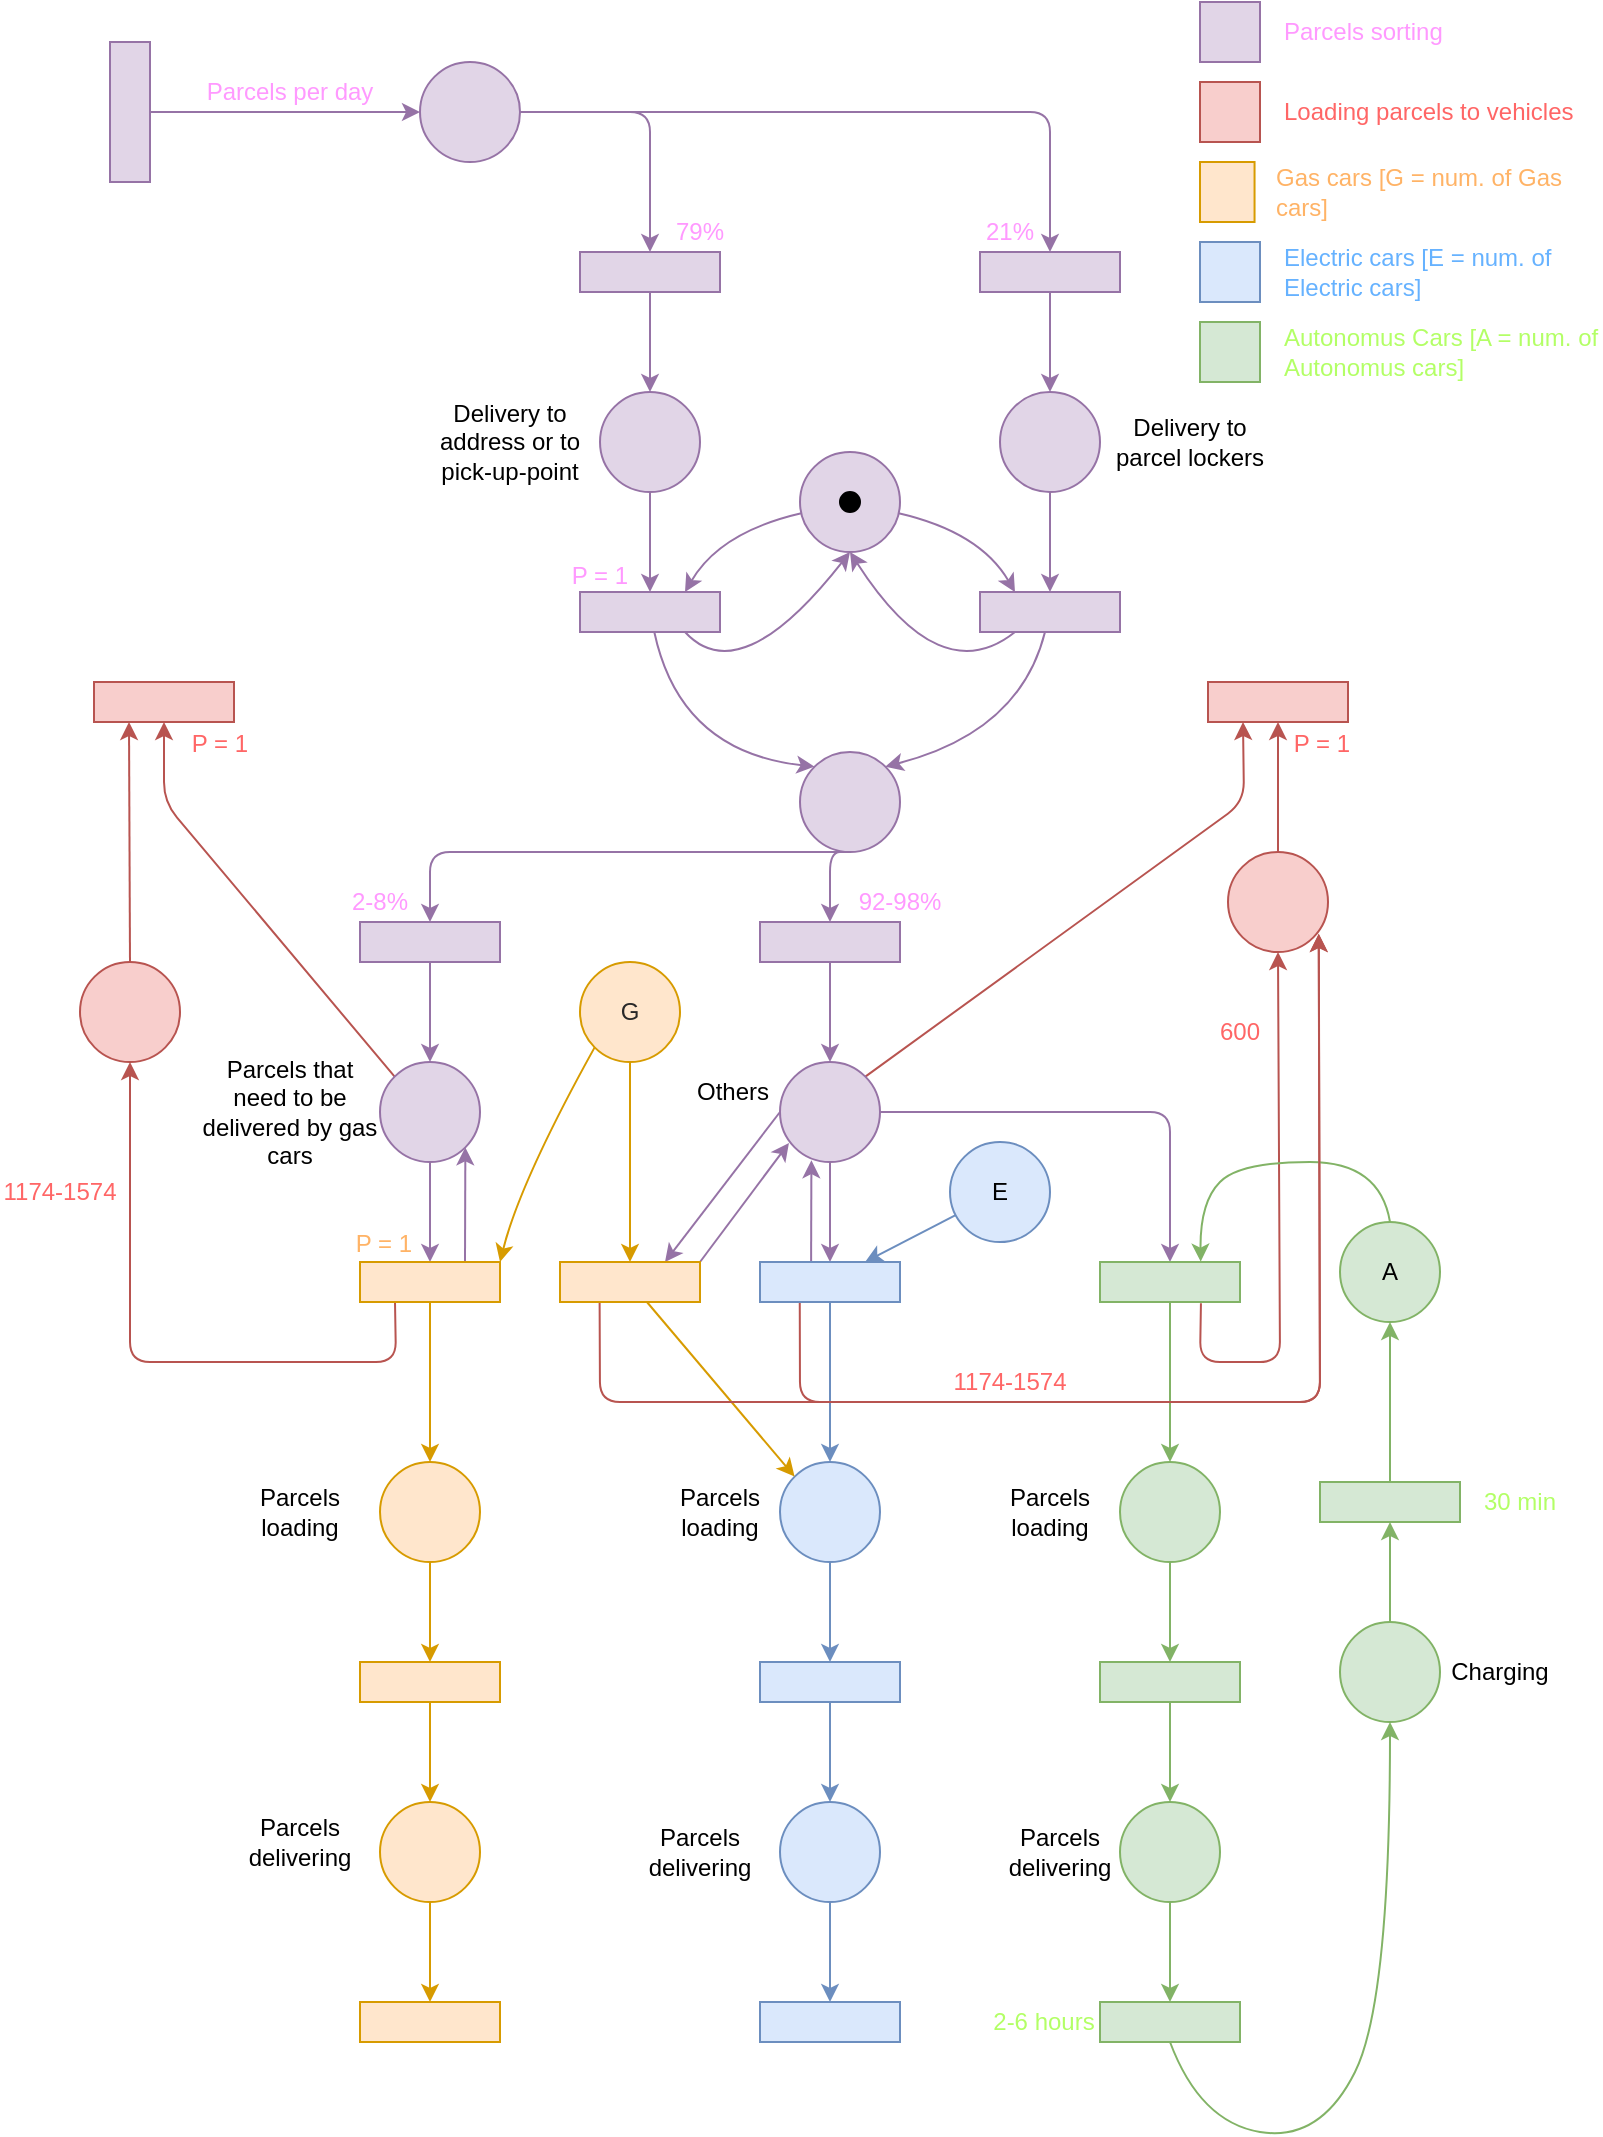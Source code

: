 <mxfile>
    <diagram id="kRcVGqerHsZNZzO8CD4L" name="Page-1">
        <mxGraphModel dx="1088" dy="456" grid="1" gridSize="10" guides="1" tooltips="1" connect="1" arrows="1" fold="1" page="1" pageScale="1" pageWidth="827" pageHeight="1169" math="0" shadow="0">
            <root>
                <mxCell id="0"/>
                <mxCell id="1" parent="0"/>
                <mxCell id="9" style="edgeStyle=none;html=1;entryX=0.5;entryY=1;entryDx=0;entryDy=0;strokeColor=#9673a6;fillColor=#e1d5e7;" parent="1" source="2" target="5" edge="1">
                    <mxGeometry relative="1" as="geometry">
                        <Array as="points">
                            <mxPoint x="345" y="75"/>
                        </Array>
                    </mxGeometry>
                </mxCell>
                <mxCell id="10" style="edgeStyle=none;html=1;entryX=0.5;entryY=1;entryDx=0;entryDy=0;strokeColor=#9673a6;fillColor=#e1d5e7;" parent="1" source="2" target="6" edge="1">
                    <mxGeometry relative="1" as="geometry">
                        <Array as="points">
                            <mxPoint x="545" y="75"/>
                        </Array>
                    </mxGeometry>
                </mxCell>
                <mxCell id="2" value="" style="ellipse;whiteSpace=wrap;html=1;aspect=fixed;strokeColor=#9673a6;fillColor=#e1d5e7;" parent="1" vertex="1">
                    <mxGeometry x="230" y="50" width="50" height="50" as="geometry"/>
                </mxCell>
                <mxCell id="4" style="edgeStyle=none;html=1;entryX=0;entryY=0.5;entryDx=0;entryDy=0;strokeColor=#9673a6;fillColor=#e1d5e7;" parent="1" source="3" target="2" edge="1">
                    <mxGeometry relative="1" as="geometry"/>
                </mxCell>
                <mxCell id="3" value="" style="rounded=0;whiteSpace=wrap;html=1;rotation=90;strokeColor=#9673a6;fillColor=#e1d5e7;" parent="1" vertex="1">
                    <mxGeometry x="50" y="65" width="70" height="20" as="geometry"/>
                </mxCell>
                <mxCell id="13" style="edgeStyle=none;html=1;entryX=0.5;entryY=0;entryDx=0;entryDy=0;strokeColor=#9673a6;fillColor=#e1d5e7;" parent="1" source="5" target="11" edge="1">
                    <mxGeometry relative="1" as="geometry"/>
                </mxCell>
                <mxCell id="5" value="" style="rounded=0;whiteSpace=wrap;html=1;rotation=-180;strokeColor=#9673a6;fillColor=#e1d5e7;" parent="1" vertex="1">
                    <mxGeometry x="310" y="145" width="70" height="20" as="geometry"/>
                </mxCell>
                <mxCell id="14" style="edgeStyle=none;html=1;entryX=0.5;entryY=0;entryDx=0;entryDy=0;strokeColor=#9673a6;fillColor=#e1d5e7;" parent="1" source="6" target="12" edge="1">
                    <mxGeometry relative="1" as="geometry"/>
                </mxCell>
                <mxCell id="6" value="" style="rounded=0;whiteSpace=wrap;html=1;rotation=-180;strokeColor=#9673a6;fillColor=#e1d5e7;" parent="1" vertex="1">
                    <mxGeometry x="510" y="145" width="70" height="20" as="geometry"/>
                </mxCell>
                <mxCell id="17" style="edgeStyle=none;html=1;entryX=0.5;entryY=1;entryDx=0;entryDy=0;strokeColor=#9673a6;fillColor=#e1d5e7;" parent="1" source="11" target="15" edge="1">
                    <mxGeometry relative="1" as="geometry"/>
                </mxCell>
                <mxCell id="11" value="" style="ellipse;whiteSpace=wrap;html=1;aspect=fixed;strokeColor=#9673a6;fillColor=#e1d5e7;" parent="1" vertex="1">
                    <mxGeometry x="320" y="215" width="50" height="50" as="geometry"/>
                </mxCell>
                <mxCell id="18" style="edgeStyle=none;html=1;entryX=0.5;entryY=1;entryDx=0;entryDy=0;strokeColor=#9673a6;fillColor=#e1d5e7;" parent="1" source="12" target="16" edge="1">
                    <mxGeometry relative="1" as="geometry"/>
                </mxCell>
                <mxCell id="12" value="" style="ellipse;whiteSpace=wrap;html=1;aspect=fixed;strokeColor=#9673a6;fillColor=#e1d5e7;" parent="1" vertex="1">
                    <mxGeometry x="520" y="215" width="50" height="50" as="geometry"/>
                </mxCell>
                <mxCell id="22" style="edgeStyle=none;html=1;exitX=0.25;exitY=0;exitDx=0;exitDy=0;entryX=0.5;entryY=1;entryDx=0;entryDy=0;strokeColor=#9673a6;curved=1;fillColor=#e1d5e7;" parent="1" source="15" target="19" edge="1">
                    <mxGeometry relative="1" as="geometry">
                        <Array as="points">
                            <mxPoint x="390" y="365"/>
                        </Array>
                    </mxGeometry>
                </mxCell>
                <mxCell id="27" style="edgeStyle=none;html=1;entryX=0;entryY=0;entryDx=0;entryDy=0;strokeColor=#9673a6;curved=1;fillColor=#e1d5e7;" parent="1" source="15" target="25" edge="1">
                    <mxGeometry relative="1" as="geometry">
                        <Array as="points">
                            <mxPoint x="360" y="395"/>
                        </Array>
                    </mxGeometry>
                </mxCell>
                <mxCell id="15" value="" style="rounded=0;whiteSpace=wrap;html=1;rotation=-180;strokeColor=#9673a6;fillColor=#e1d5e7;" parent="1" vertex="1">
                    <mxGeometry x="310" y="315" width="70" height="20" as="geometry"/>
                </mxCell>
                <mxCell id="23" style="edgeStyle=none;html=1;exitX=0.75;exitY=0;exitDx=0;exitDy=0;entryX=0.5;entryY=1;entryDx=0;entryDy=0;strokeColor=#9673a6;curved=1;fillColor=#e1d5e7;" parent="1" source="16" target="19" edge="1">
                    <mxGeometry relative="1" as="geometry">
                        <Array as="points">
                            <mxPoint x="490" y="365"/>
                        </Array>
                    </mxGeometry>
                </mxCell>
                <mxCell id="26" style="edgeStyle=none;html=1;entryX=1;entryY=0;entryDx=0;entryDy=0;strokeColor=#9673a6;curved=1;fillColor=#e1d5e7;" parent="1" source="16" target="25" edge="1">
                    <mxGeometry relative="1" as="geometry">
                        <Array as="points">
                            <mxPoint x="530" y="385"/>
                        </Array>
                    </mxGeometry>
                </mxCell>
                <mxCell id="16" value="" style="rounded=0;whiteSpace=wrap;html=1;rotation=-180;strokeColor=#9673a6;fillColor=#e1d5e7;" parent="1" vertex="1">
                    <mxGeometry x="510" y="315" width="70" height="20" as="geometry"/>
                </mxCell>
                <mxCell id="20" style="edgeStyle=none;html=1;entryX=0.25;entryY=1;entryDx=0;entryDy=0;strokeColor=#9673a6;curved=1;fillColor=#e1d5e7;" parent="1" source="19" target="15" edge="1">
                    <mxGeometry relative="1" as="geometry">
                        <Array as="points">
                            <mxPoint x="380" y="285"/>
                        </Array>
                    </mxGeometry>
                </mxCell>
                <mxCell id="21" style="edgeStyle=none;html=1;entryX=0.75;entryY=1;entryDx=0;entryDy=0;strokeColor=#9673a6;curved=1;fillColor=#e1d5e7;" parent="1" source="19" target="16" edge="1">
                    <mxGeometry relative="1" as="geometry">
                        <Array as="points">
                            <mxPoint x="510" y="285"/>
                        </Array>
                    </mxGeometry>
                </mxCell>
                <mxCell id="19" value="" style="ellipse;whiteSpace=wrap;html=1;aspect=fixed;strokeColor=#9673a6;fillColor=#e1d5e7;" parent="1" vertex="1">
                    <mxGeometry x="420" y="245" width="50" height="50" as="geometry"/>
                </mxCell>
                <mxCell id="34" style="edgeStyle=none;html=1;entryX=0.5;entryY=0;entryDx=0;entryDy=0;strokeColor=#9673a6;fillColor=#e1d5e7;" parent="1" source="24" target="32" edge="1">
                    <mxGeometry relative="1" as="geometry"/>
                </mxCell>
                <mxCell id="24" value="" style="rounded=0;whiteSpace=wrap;html=1;rotation=-180;strokeColor=#9673a6;fillColor=#e1d5e7;" parent="1" vertex="1">
                    <mxGeometry x="200" y="480" width="70" height="20" as="geometry"/>
                </mxCell>
                <mxCell id="30" style="edgeStyle=none;html=1;entryX=0.5;entryY=1;entryDx=0;entryDy=0;strokeColor=#9673a6;exitX=0.5;exitY=1;exitDx=0;exitDy=0;fillColor=#e1d5e7;" parent="1" source="25" target="24" edge="1">
                    <mxGeometry relative="1" as="geometry">
                        <mxPoint x="313.458" y="432.686" as="sourcePoint"/>
                        <Array as="points">
                            <mxPoint x="235" y="445"/>
                        </Array>
                    </mxGeometry>
                </mxCell>
                <mxCell id="31" style="edgeStyle=none;html=1;entryX=0.5;entryY=1;entryDx=0;entryDy=0;strokeColor=#9673a6;rounded=1;exitX=0.5;exitY=1;exitDx=0;exitDy=0;fillColor=#e1d5e7;" parent="1" source="25" target="29" edge="1">
                    <mxGeometry relative="1" as="geometry">
                        <mxPoint x="356.542" y="432.686" as="sourcePoint"/>
                        <Array as="points">
                            <mxPoint x="435" y="445"/>
                        </Array>
                    </mxGeometry>
                </mxCell>
                <mxCell id="96" style="edgeStyle=none;html=1;entryX=0.5;entryY=1;entryDx=0;entryDy=0;strokeColor=#b85450;fillColor=#f8cecc;rounded=1;exitX=0;exitY=0;exitDx=0;exitDy=0;" parent="1" source="32" target="94" edge="1">
                    <mxGeometry relative="1" as="geometry">
                        <Array as="points">
                            <mxPoint x="102" y="420"/>
                        </Array>
                    </mxGeometry>
                </mxCell>
                <mxCell id="127" style="edgeStyle=none;rounded=1;html=1;entryX=0.75;entryY=0;entryDx=0;entryDy=0;strokeColor=#b85450;fontColor=#0b0a0a;fillColor=#f8cecc;exitX=1;exitY=0;exitDx=0;exitDy=0;" parent="1" source="33" target="126" edge="1">
                    <mxGeometry relative="1" as="geometry">
                        <Array as="points">
                            <mxPoint x="642" y="420"/>
                        </Array>
                    </mxGeometry>
                </mxCell>
                <mxCell id="25" value="" style="ellipse;whiteSpace=wrap;html=1;aspect=fixed;strokeColor=#9673a6;fillColor=#e1d5e7;" parent="1" vertex="1">
                    <mxGeometry x="420" y="395" width="50" height="50" as="geometry"/>
                </mxCell>
                <mxCell id="35" style="edgeStyle=none;html=1;entryX=0.5;entryY=0;entryDx=0;entryDy=0;strokeColor=#9673a6;fillColor=#e1d5e7;" parent="1" source="29" target="33" edge="1">
                    <mxGeometry relative="1" as="geometry"/>
                </mxCell>
                <mxCell id="29" value="" style="rounded=0;whiteSpace=wrap;html=1;rotation=-180;strokeColor=#9673a6;fillColor=#e1d5e7;" parent="1" vertex="1">
                    <mxGeometry x="400" y="480" width="70" height="20" as="geometry"/>
                </mxCell>
                <mxCell id="39" style="edgeStyle=none;curved=1;html=1;entryX=0.5;entryY=1;entryDx=0;entryDy=0;strokeColor=#9673a6;fillColor=#e1d5e7;" parent="1" source="32" target="36" edge="1">
                    <mxGeometry relative="1" as="geometry"/>
                </mxCell>
                <mxCell id="32" value="" style="ellipse;whiteSpace=wrap;html=1;aspect=fixed;strokeColor=#9673a6;fillColor=#e1d5e7;" parent="1" vertex="1">
                    <mxGeometry x="210" y="550" width="50" height="50" as="geometry"/>
                </mxCell>
                <mxCell id="40" style="edgeStyle=none;curved=1;html=1;entryX=0.5;entryY=1;entryDx=0;entryDy=0;strokeColor=#9673a6;fillColor=#e1d5e7;" parent="1" source="33" target="37" edge="1">
                    <mxGeometry relative="1" as="geometry"/>
                </mxCell>
                <mxCell id="41" style="edgeStyle=none;html=1;entryX=0.5;entryY=1;entryDx=0;entryDy=0;strokeColor=#9673a6;rounded=1;fillColor=#e1d5e7;" parent="1" source="33" target="38" edge="1">
                    <mxGeometry relative="1" as="geometry">
                        <Array as="points">
                            <mxPoint x="605" y="575"/>
                        </Array>
                    </mxGeometry>
                </mxCell>
                <mxCell id="86" style="edgeStyle=none;curved=1;html=1;entryX=0.25;entryY=1;entryDx=0;entryDy=0;strokeColor=#9673a6;fillColor=#e1d5e7;exitX=0;exitY=0.5;exitDx=0;exitDy=0;" parent="1" source="33" target="85" edge="1">
                    <mxGeometry relative="1" as="geometry"/>
                </mxCell>
                <mxCell id="33" value="" style="ellipse;whiteSpace=wrap;html=1;aspect=fixed;strokeColor=#9673a6;fillColor=#e1d5e7;" parent="1" vertex="1">
                    <mxGeometry x="410" y="550" width="50" height="50" as="geometry"/>
                </mxCell>
                <mxCell id="43" style="edgeStyle=none;rounded=1;html=1;entryX=0.5;entryY=0;entryDx=0;entryDy=0;strokeColor=#d79b00;fillColor=#ffe6cc;" parent="1" source="36" target="42" edge="1">
                    <mxGeometry relative="1" as="geometry"/>
                </mxCell>
                <mxCell id="100" style="edgeStyle=none;html=1;entryX=0.5;entryY=1;entryDx=0;entryDy=0;strokeColor=#b85450;rounded=1;exitX=0.75;exitY=0;exitDx=0;exitDy=0;fillColor=#f8cecc;" parent="1" source="36" target="131" edge="1">
                    <mxGeometry relative="1" as="geometry">
                        <mxPoint x="85" y="640" as="targetPoint"/>
                        <Array as="points">
                            <mxPoint x="218" y="700"/>
                            <mxPoint x="85" y="700"/>
                        </Array>
                    </mxGeometry>
                </mxCell>
                <mxCell id="160" style="edgeStyle=none;curved=1;html=1;exitX=0.25;exitY=1;exitDx=0;exitDy=0;entryX=1;entryY=1;entryDx=0;entryDy=0;strokeColor=#9673a6;fontColor=#66B2FF;fillColor=#e1d5e7;" parent="1" source="36" target="32" edge="1">
                    <mxGeometry relative="1" as="geometry"/>
                </mxCell>
                <mxCell id="36" value="" style="rounded=0;whiteSpace=wrap;html=1;rotation=-180;strokeColor=#d79b00;fillColor=#ffe6cc;" parent="1" vertex="1">
                    <mxGeometry x="200" y="650" width="70" height="20" as="geometry"/>
                </mxCell>
                <mxCell id="58" style="edgeStyle=none;rounded=1;html=1;entryX=0.5;entryY=0;entryDx=0;entryDy=0;strokeColor=#6c8ebf;fillColor=#dae8fc;" parent="1" source="37" target="44" edge="1">
                    <mxGeometry relative="1" as="geometry"/>
                </mxCell>
                <mxCell id="102" style="edgeStyle=none;rounded=1;html=1;exitX=0.716;exitY=-0.009;exitDx=0;exitDy=0;entryX=0.908;entryY=0.82;entryDx=0;entryDy=0;strokeColor=#b85450;exitPerimeter=0;fillColor=#f8cecc;entryPerimeter=0;" parent="1" source="37" target="134" edge="1">
                    <mxGeometry relative="1" as="geometry">
                        <mxPoint x="85" y="640" as="targetPoint"/>
                        <Array as="points">
                            <mxPoint x="420" y="720"/>
                            <mxPoint x="680" y="720"/>
                        </Array>
                    </mxGeometry>
                </mxCell>
                <mxCell id="162" style="edgeStyle=none;curved=1;html=1;exitX=0.635;exitY=0.978;exitDx=0;exitDy=0;entryX=0.314;entryY=0.982;entryDx=0;entryDy=0;entryPerimeter=0;strokeColor=#9673a6;fontColor=#66B2FF;fillColor=#e1d5e7;exitPerimeter=0;" parent="1" source="37" target="33" edge="1">
                    <mxGeometry relative="1" as="geometry"/>
                </mxCell>
                <mxCell id="37" value="" style="rounded=0;whiteSpace=wrap;html=1;rotation=-180;strokeColor=#6c8ebf;fillColor=#dae8fc;" parent="1" vertex="1">
                    <mxGeometry x="400" y="650" width="70" height="20" as="geometry"/>
                </mxCell>
                <mxCell id="62" style="edgeStyle=none;rounded=1;html=1;entryX=0.5;entryY=0;entryDx=0;entryDy=0;strokeColor=#82b366;fillColor=#d5e8d4;" parent="1" source="38" target="45" edge="1">
                    <mxGeometry relative="1" as="geometry"/>
                </mxCell>
                <mxCell id="128" style="edgeStyle=none;rounded=1;html=1;exitX=0.279;exitY=-0.029;exitDx=0;exitDy=0;entryX=0.5;entryY=1;entryDx=0;entryDy=0;strokeColor=#b85450;fontColor=#0b0a0a;exitPerimeter=0;fillColor=#f8cecc;" parent="1" source="38" target="134" edge="1">
                    <mxGeometry relative="1" as="geometry">
                        <mxPoint x="661" y="535" as="targetPoint"/>
                        <Array as="points">
                            <mxPoint x="620" y="700"/>
                            <mxPoint x="660" y="700"/>
                        </Array>
                    </mxGeometry>
                </mxCell>
                <mxCell id="38" value="" style="rounded=0;whiteSpace=wrap;html=1;rotation=-180;strokeColor=#82b366;fillColor=#d5e8d4;" parent="1" vertex="1">
                    <mxGeometry x="570" y="650" width="70" height="20" as="geometry"/>
                </mxCell>
                <mxCell id="55" style="edgeStyle=none;rounded=1;html=1;entryX=0.5;entryY=1;entryDx=0;entryDy=0;strokeColor=#d79b00;fillColor=#ffe6cc;" parent="1" source="42" target="46" edge="1">
                    <mxGeometry relative="1" as="geometry"/>
                </mxCell>
                <mxCell id="42" value="" style="ellipse;whiteSpace=wrap;html=1;aspect=fixed;strokeColor=#d79b00;fillColor=#ffe6cc;" parent="1" vertex="1">
                    <mxGeometry x="210" y="750" width="50" height="50" as="geometry"/>
                </mxCell>
                <mxCell id="59" style="edgeStyle=none;rounded=1;html=1;entryX=0.5;entryY=1;entryDx=0;entryDy=0;strokeColor=#6c8ebf;fillColor=#dae8fc;" parent="1" source="44" target="47" edge="1">
                    <mxGeometry relative="1" as="geometry"/>
                </mxCell>
                <mxCell id="44" value="" style="ellipse;whiteSpace=wrap;html=1;aspect=fixed;strokeColor=#6c8ebf;fillColor=#dae8fc;" parent="1" vertex="1">
                    <mxGeometry x="410" y="750" width="50" height="50" as="geometry"/>
                </mxCell>
                <mxCell id="63" style="edgeStyle=none;rounded=1;html=1;entryX=0.5;entryY=1;entryDx=0;entryDy=0;strokeColor=#82b366;fillColor=#d5e8d4;" parent="1" source="45" target="48" edge="1">
                    <mxGeometry relative="1" as="geometry"/>
                </mxCell>
                <mxCell id="45" value="" style="ellipse;whiteSpace=wrap;html=1;aspect=fixed;strokeColor=#82b366;fillColor=#d5e8d4;" parent="1" vertex="1">
                    <mxGeometry x="580" y="750" width="50" height="50" as="geometry"/>
                </mxCell>
                <mxCell id="56" style="edgeStyle=none;rounded=1;html=1;entryX=0.5;entryY=0;entryDx=0;entryDy=0;strokeColor=#d79b00;fillColor=#ffe6cc;" parent="1" source="46" target="49" edge="1">
                    <mxGeometry relative="1" as="geometry"/>
                </mxCell>
                <mxCell id="46" value="" style="rounded=0;whiteSpace=wrap;html=1;rotation=-180;strokeColor=#d79b00;fillColor=#ffe6cc;" parent="1" vertex="1">
                    <mxGeometry x="200" y="850" width="70" height="20" as="geometry"/>
                </mxCell>
                <mxCell id="60" style="edgeStyle=none;rounded=1;html=1;entryX=0.5;entryY=0;entryDx=0;entryDy=0;strokeColor=#6c8ebf;fillColor=#dae8fc;" parent="1" source="47" target="50" edge="1">
                    <mxGeometry relative="1" as="geometry"/>
                </mxCell>
                <mxCell id="47" value="" style="rounded=0;whiteSpace=wrap;html=1;rotation=-180;strokeColor=#6c8ebf;fillColor=#dae8fc;" parent="1" vertex="1">
                    <mxGeometry x="400" y="850" width="70" height="20" as="geometry"/>
                </mxCell>
                <mxCell id="64" style="edgeStyle=none;rounded=1;html=1;entryX=0.5;entryY=0;entryDx=0;entryDy=0;strokeColor=#82b366;fillColor=#d5e8d4;" parent="1" source="48" target="51" edge="1">
                    <mxGeometry relative="1" as="geometry"/>
                </mxCell>
                <mxCell id="48" value="" style="rounded=0;whiteSpace=wrap;html=1;rotation=-180;strokeColor=#82b366;fillColor=#d5e8d4;" parent="1" vertex="1">
                    <mxGeometry x="570" y="850" width="70" height="20" as="geometry"/>
                </mxCell>
                <mxCell id="57" style="edgeStyle=none;rounded=1;html=1;entryX=0.5;entryY=1;entryDx=0;entryDy=0;strokeColor=#d79b00;fillColor=#ffe6cc;" parent="1" source="49" target="52" edge="1">
                    <mxGeometry relative="1" as="geometry"/>
                </mxCell>
                <mxCell id="49" value="" style="ellipse;whiteSpace=wrap;html=1;aspect=fixed;strokeColor=#d79b00;fillColor=#ffe6cc;" parent="1" vertex="1">
                    <mxGeometry x="210" y="920" width="50" height="50" as="geometry"/>
                </mxCell>
                <mxCell id="61" style="edgeStyle=none;rounded=1;html=1;entryX=0.5;entryY=1;entryDx=0;entryDy=0;strokeColor=#6c8ebf;fillColor=#dae8fc;" parent="1" source="50" target="53" edge="1">
                    <mxGeometry relative="1" as="geometry"/>
                </mxCell>
                <mxCell id="50" value="" style="ellipse;whiteSpace=wrap;html=1;aspect=fixed;strokeColor=#6c8ebf;fillColor=#dae8fc;" parent="1" vertex="1">
                    <mxGeometry x="410" y="920" width="50" height="50" as="geometry"/>
                </mxCell>
                <mxCell id="65" style="edgeStyle=none;rounded=1;html=1;entryX=0.5;entryY=1;entryDx=0;entryDy=0;strokeColor=#82b366;fillColor=#d5e8d4;" parent="1" source="51" target="54" edge="1">
                    <mxGeometry relative="1" as="geometry"/>
                </mxCell>
                <mxCell id="51" value="" style="ellipse;whiteSpace=wrap;html=1;aspect=fixed;strokeColor=#82b366;fillColor=#d5e8d4;" parent="1" vertex="1">
                    <mxGeometry x="580" y="920" width="50" height="50" as="geometry"/>
                </mxCell>
                <mxCell id="52" value="" style="rounded=0;whiteSpace=wrap;html=1;rotation=-180;strokeColor=#d79b00;fillColor=#ffe6cc;" parent="1" vertex="1">
                    <mxGeometry x="200" y="1020" width="70" height="20" as="geometry"/>
                </mxCell>
                <mxCell id="53" value="" style="rounded=0;whiteSpace=wrap;html=1;rotation=-180;strokeColor=#6c8ebf;fillColor=#dae8fc;" parent="1" vertex="1">
                    <mxGeometry x="400" y="1020" width="70" height="20" as="geometry"/>
                </mxCell>
                <mxCell id="67" style="edgeStyle=none;html=1;exitX=0.5;exitY=0;exitDx=0;exitDy=0;entryX=0.5;entryY=1;entryDx=0;entryDy=0;strokeColor=#82b366;curved=1;fillColor=#d5e8d4;" parent="1" source="54" target="68" edge="1">
                    <mxGeometry relative="1" as="geometry">
                        <mxPoint x="715" y="955" as="targetPoint"/>
                        <Array as="points">
                            <mxPoint x="620" y="1080"/>
                            <mxPoint x="680" y="1090"/>
                            <mxPoint x="715" y="1020"/>
                        </Array>
                    </mxGeometry>
                </mxCell>
                <mxCell id="54" value="" style="rounded=0;whiteSpace=wrap;html=1;rotation=-180;strokeColor=#82b366;fillColor=#d5e8d4;" parent="1" vertex="1">
                    <mxGeometry x="570" y="1020" width="70" height="20" as="geometry"/>
                </mxCell>
                <mxCell id="72" style="edgeStyle=none;curved=1;html=1;entryX=0.5;entryY=0;entryDx=0;entryDy=0;strokeColor=#82b366;fillColor=#d5e8d4;" parent="1" source="68" target="71" edge="1">
                    <mxGeometry relative="1" as="geometry"/>
                </mxCell>
                <mxCell id="68" value="" style="ellipse;whiteSpace=wrap;html=1;aspect=fixed;strokeColor=#82b366;fillColor=#d5e8d4;" parent="1" vertex="1">
                    <mxGeometry x="690" y="830" width="50" height="50" as="geometry"/>
                </mxCell>
                <mxCell id="91" style="edgeStyle=none;rounded=1;html=1;entryX=0.5;entryY=1;entryDx=0;entryDy=0;strokeColor=#82b366;fillColor=#d5e8d4;" parent="1" source="71" target="75" edge="1">
                    <mxGeometry relative="1" as="geometry"/>
                </mxCell>
                <mxCell id="71" value="" style="rounded=0;whiteSpace=wrap;html=1;rotation=-180;strokeColor=#82b366;fillColor=#d5e8d4;" parent="1" vertex="1">
                    <mxGeometry x="680" y="760" width="70" height="20" as="geometry"/>
                </mxCell>
                <mxCell id="76" style="edgeStyle=none;curved=1;html=1;entryX=0;entryY=1;entryDx=0;entryDy=0;strokeColor=#d79b00;exitX=0;exitY=1;exitDx=0;exitDy=0;fillColor=#ffe6cc;" parent="1" source="73" target="36" edge="1">
                    <mxGeometry relative="1" as="geometry">
                        <Array as="points">
                            <mxPoint x="280" y="610"/>
                        </Array>
                    </mxGeometry>
                </mxCell>
                <mxCell id="82" style="edgeStyle=none;curved=1;html=1;entryX=0.5;entryY=1;entryDx=0;entryDy=0;strokeColor=#d79b00;fillColor=#ffe6cc;" parent="1" source="73" target="85" edge="1">
                    <mxGeometry relative="1" as="geometry">
                        <mxPoint x="335" y="600" as="targetPoint"/>
                    </mxGeometry>
                </mxCell>
                <mxCell id="73" value="&lt;font color=&quot;#292828&quot;&gt;G&lt;/font&gt;" style="ellipse;whiteSpace=wrap;html=1;aspect=fixed;strokeColor=#d79b00;fillColor=#ffe6cc;" parent="1" vertex="1">
                    <mxGeometry x="310" y="500" width="50" height="50" as="geometry"/>
                </mxCell>
                <mxCell id="88" style="edgeStyle=none;curved=1;html=1;entryX=0.25;entryY=1;entryDx=0;entryDy=0;strokeColor=#6c8ebf;fillColor=#dae8fc;" parent="1" source="74" target="37" edge="1">
                    <mxGeometry relative="1" as="geometry"/>
                </mxCell>
                <mxCell id="74" value="&lt;font color=&quot;#000000&quot;&gt;E&lt;/font&gt;" style="ellipse;whiteSpace=wrap;html=1;aspect=fixed;strokeColor=#6c8ebf;fillColor=#dae8fc;" parent="1" vertex="1">
                    <mxGeometry x="495" y="590" width="50" height="50" as="geometry"/>
                </mxCell>
                <mxCell id="90" style="edgeStyle=none;html=1;strokeColor=#82b366;entryX=0.281;entryY=1.009;entryDx=0;entryDy=0;exitX=0.5;exitY=0;exitDx=0;exitDy=0;entryPerimeter=0;curved=1;fillColor=#d5e8d4;" parent="1" source="75" target="38" edge="1">
                    <mxGeometry relative="1" as="geometry">
                        <mxPoint x="715" y="630" as="targetPoint"/>
                        <Array as="points">
                            <mxPoint x="710" y="600"/>
                            <mxPoint x="640" y="600"/>
                            <mxPoint x="620" y="620"/>
                        </Array>
                    </mxGeometry>
                </mxCell>
                <mxCell id="75" value="&lt;font color=&quot;#000000&quot;&gt;A&lt;/font&gt;" style="ellipse;whiteSpace=wrap;html=1;aspect=fixed;strokeColor=#82b366;fillColor=#d5e8d4;" parent="1" vertex="1">
                    <mxGeometry x="690" y="630" width="50" height="50" as="geometry"/>
                </mxCell>
                <mxCell id="87" style="edgeStyle=none;curved=1;html=1;entryX=0;entryY=0;entryDx=0;entryDy=0;strokeColor=#d79b00;fillColor=#ffe6cc;" parent="1" source="85" target="44" edge="1">
                    <mxGeometry relative="1" as="geometry"/>
                </mxCell>
                <mxCell id="101" style="edgeStyle=none;rounded=1;html=1;exitX=0.717;exitY=-0.016;exitDx=0;exitDy=0;entryX=0.907;entryY=0.818;entryDx=0;entryDy=0;strokeColor=#b85450;exitPerimeter=0;fillColor=#f8cecc;entryPerimeter=0;" parent="1" source="85" target="134" edge="1">
                    <mxGeometry relative="1" as="geometry">
                        <mxPoint x="85" y="640" as="targetPoint"/>
                        <Array as="points">
                            <mxPoint x="320" y="720"/>
                            <mxPoint x="680" y="720"/>
                        </Array>
                    </mxGeometry>
                </mxCell>
                <mxCell id="161" style="edgeStyle=none;curved=1;html=1;exitX=0;exitY=1;exitDx=0;exitDy=0;entryX=0.09;entryY=0.809;entryDx=0;entryDy=0;strokeColor=#9673a6;fontColor=#66B2FF;fillColor=#e1d5e7;entryPerimeter=0;" parent="1" source="85" target="33" edge="1">
                    <mxGeometry relative="1" as="geometry"/>
                </mxCell>
                <mxCell id="85" value="" style="rounded=0;whiteSpace=wrap;html=1;rotation=-180;strokeColor=#d79b00;fillColor=#ffe6cc;" parent="1" vertex="1">
                    <mxGeometry x="300" y="650" width="70" height="20" as="geometry"/>
                </mxCell>
                <mxCell id="138" style="edgeStyle=none;rounded=1;html=1;entryX=0.25;entryY=1;entryDx=0;entryDy=0;strokeColor=#b85450;fontColor=#0b0a0a;fillColor=#f8cecc;exitX=0.5;exitY=0;exitDx=0;exitDy=0;" parent="1" source="131" target="94" edge="1">
                    <mxGeometry relative="1" as="geometry">
                        <mxPoint x="85" y="465" as="sourcePoint"/>
                    </mxGeometry>
                </mxCell>
                <mxCell id="94" value="" style="rounded=0;whiteSpace=wrap;html=1;rotation=0;strokeColor=#b85450;fillColor=#f8cecc;" parent="1" vertex="1">
                    <mxGeometry x="67" y="360" width="70" height="20" as="geometry"/>
                </mxCell>
                <mxCell id="110" value="" style="group" parent="1" vertex="1" connectable="0">
                    <mxGeometry x="620" y="20" width="200" height="30" as="geometry"/>
                </mxCell>
                <mxCell id="103" value="" style="rounded=0;whiteSpace=wrap;html=1;strokeColor=#9673a6;fillColor=#e1d5e7;" parent="110" vertex="1">
                    <mxGeometry width="30" height="30" as="geometry"/>
                </mxCell>
                <mxCell id="107" value="&lt;font color=&quot;#ff99ff&quot;&gt;Parcels sorting&lt;/font&gt;" style="text;html=1;strokeColor=none;fillColor=none;align=left;verticalAlign=middle;whiteSpace=wrap;rounded=0;" parent="110" vertex="1">
                    <mxGeometry x="40" width="160" height="30" as="geometry"/>
                </mxCell>
                <mxCell id="111" value="" style="group" parent="1" vertex="1" connectable="0">
                    <mxGeometry x="620" y="100" width="200" height="30" as="geometry"/>
                </mxCell>
                <mxCell id="112" value="" style="rounded=0;whiteSpace=wrap;html=1;strokeColor=#d79b00;fillColor=#ffe6cc;" parent="111" vertex="1">
                    <mxGeometry width="27.273" height="30" as="geometry"/>
                </mxCell>
                <mxCell id="113" value="&lt;font color=&quot;#ffb366&quot;&gt;Gas cars [G = num. of Gas cars]&lt;/font&gt;" style="text;html=1;strokeColor=none;fillColor=none;align=left;verticalAlign=middle;whiteSpace=wrap;rounded=0;" parent="111" vertex="1">
                    <mxGeometry x="36.364" width="163.636" height="30" as="geometry"/>
                </mxCell>
                <mxCell id="114" value="" style="group" parent="1" vertex="1" connectable="0">
                    <mxGeometry x="620" y="140" width="200" height="30" as="geometry"/>
                </mxCell>
                <mxCell id="115" value="" style="rounded=0;whiteSpace=wrap;html=1;strokeColor=#6c8ebf;fillColor=#dae8fc;" parent="114" vertex="1">
                    <mxGeometry width="30" height="30" as="geometry"/>
                </mxCell>
                <mxCell id="116" value="&lt;font color=&quot;#66b2ff&quot;&gt;Electric cars [E = num. of Electric cars]&lt;/font&gt;" style="text;html=1;strokeColor=none;fillColor=none;align=left;verticalAlign=middle;whiteSpace=wrap;rounded=0;" parent="114" vertex="1">
                    <mxGeometry x="40" width="160" height="30" as="geometry"/>
                </mxCell>
                <mxCell id="117" value="" style="group" parent="1" vertex="1" connectable="0">
                    <mxGeometry x="620" y="180" width="200" height="30" as="geometry"/>
                </mxCell>
                <mxCell id="118" value="" style="rounded=0;whiteSpace=wrap;html=1;strokeColor=#82b366;fillColor=#d5e8d4;" parent="117" vertex="1">
                    <mxGeometry width="30" height="30" as="geometry"/>
                </mxCell>
                <mxCell id="119" value="&lt;font color=&quot;#b3ff66&quot;&gt;Autonomus Cars [A = num. of Autonomus cars]&lt;/font&gt;" style="text;html=1;strokeColor=none;fillColor=none;align=left;verticalAlign=middle;whiteSpace=wrap;rounded=0;" parent="117" vertex="1">
                    <mxGeometry x="40" width="160" height="30" as="geometry"/>
                </mxCell>
                <mxCell id="120" value="" style="group" parent="1" vertex="1" connectable="0">
                    <mxGeometry x="620" y="60" width="200" height="30" as="geometry"/>
                </mxCell>
                <mxCell id="121" value="" style="rounded=0;whiteSpace=wrap;html=1;strokeColor=#b85450;fillColor=#f8cecc;" parent="120" vertex="1">
                    <mxGeometry width="30" height="30" as="geometry"/>
                </mxCell>
                <mxCell id="122" value="&lt;font color=&quot;#ff6666&quot;&gt;Loading parcels to&amp;nbsp;vehicles&lt;/font&gt;" style="text;html=1;strokeColor=none;fillColor=none;align=left;verticalAlign=middle;whiteSpace=wrap;rounded=0;" parent="120" vertex="1">
                    <mxGeometry x="40" width="160" height="30" as="geometry"/>
                </mxCell>
                <mxCell id="126" value="" style="rounded=0;whiteSpace=wrap;html=1;rotation=-180;strokeColor=#b85450;fillColor=#f8cecc;" parent="1" vertex="1">
                    <mxGeometry x="624" y="360" width="70" height="20" as="geometry"/>
                </mxCell>
                <mxCell id="131" value="" style="ellipse;whiteSpace=wrap;html=1;aspect=fixed;strokeColor=#b85450;fillColor=#f8cecc;" parent="1" vertex="1">
                    <mxGeometry x="60" y="500" width="50" height="50" as="geometry"/>
                </mxCell>
                <mxCell id="139" style="edgeStyle=none;rounded=1;html=1;strokeColor=#b85450;fontColor=#0b0a0a;fillColor=#f8cecc;entryX=0.5;entryY=0;entryDx=0;entryDy=0;" parent="1" source="134" target="126" edge="1">
                    <mxGeometry relative="1" as="geometry">
                        <mxPoint x="660" y="485" as="targetPoint"/>
                    </mxGeometry>
                </mxCell>
                <mxCell id="134" value="" style="ellipse;whiteSpace=wrap;html=1;aspect=fixed;strokeColor=#b85450;fillColor=#f8cecc;" parent="1" vertex="1">
                    <mxGeometry x="634" y="445" width="50" height="50" as="geometry"/>
                </mxCell>
                <mxCell id="143" value="&lt;font color=&quot;#ff99ff&quot;&gt;P = 1&lt;span style=&quot;font-family: monospace; font-size: 0px; text-align: start;&quot;&gt;%3CmxGraphModel%3E%3Croot%3E%3CmxCell%20id%3D%220%22%2F%3E%3CmxCell%20id%3D%221%22%20parent%3D%220%22%2F%3E%3CmxCell%20id%3D%222%22%20value%3D%22%22%20style%3D%22rounded%3D0%3BwhiteSpace%3Dwrap%3Bhtml%3D1%3Brotation%3D-90%3BstrokeColor%3D%23b85450%3BfillColor%3D%23f8cecc%3B%22%20vertex%3D%221%22%20parent%3D%221%22%3E%3CmxGeometry%20x%3D%22550%22%20y%3D%22410%22%20width%3D%2270%22%20height%3D%2220%22%20as%3D%22geometry%22%2F%3E%3C%2FmxCell%3E%3C%2Froot%3E%3C%2FmxGraphModel%3E&lt;/span&gt;&lt;/font&gt;" style="text;html=1;strokeColor=none;fillColor=none;align=center;verticalAlign=middle;whiteSpace=wrap;rounded=0;fontColor=#000000;" parent="1" vertex="1">
                    <mxGeometry x="290" y="292" width="60" height="30" as="geometry"/>
                </mxCell>
                <mxCell id="145" value="&lt;font color=&quot;#ff6666&quot;&gt;P = 1&lt;span style=&quot;font-family: monospace; font-size: 0px; text-align: start;&quot;&gt;%3CmxGraphModel%3E%3Croot%3E%3CmxCell%20id%3D%220%22%2F%3E%3CmxCell%20id%3D%221%22%20parent%3D%220%22%2F%3E%3CmxCell%20id%3D%222%22%20value%3D%22%22%20style%3D%22rounded%3D0%3BwhiteSpace%3Dwrap%3Bhtml%3D1%3Brotation%3D-90%3BstrokeColor%3D%23b85450%3BfillColor%3D%23f8cecc%3B%22%20vertex%3D%221%22%20parent%3D%221%22%3E%3CmxGeometry%20x%3D%22550%22%20y%3D%22410%22%20width%3D%2270%22%20height%3D%2220%22%20as%3D%22geometry%22%2F%3E%3C%2FmxCell%3E%3C%2Froot%3E%3C%2FmxGraphModel%3E&lt;/span&gt;&lt;/font&gt;" style="text;html=1;strokeColor=none;fillColor=none;align=center;verticalAlign=middle;whiteSpace=wrap;rounded=0;fontColor=#000000;" parent="1" vertex="1">
                    <mxGeometry x="651" y="376" width="60" height="30" as="geometry"/>
                </mxCell>
                <mxCell id="146" value="&lt;font color=&quot;#ff99ff&quot;&gt;2-8%&lt;/font&gt;" style="text;html=1;strokeColor=none;fillColor=none;align=center;verticalAlign=middle;whiteSpace=wrap;rounded=0;fontColor=#000000;" parent="1" vertex="1">
                    <mxGeometry x="180" y="455" width="60" height="30" as="geometry"/>
                </mxCell>
                <mxCell id="147" value="&lt;font color=&quot;#ff99ff&quot;&gt;92-98%&lt;/font&gt;" style="text;html=1;strokeColor=none;fillColor=none;align=center;verticalAlign=middle;whiteSpace=wrap;rounded=0;fontColor=#000000;" parent="1" vertex="1">
                    <mxGeometry x="440" y="455" width="60" height="30" as="geometry"/>
                </mxCell>
                <mxCell id="148" value="&lt;font color=&quot;#ff6666&quot;&gt;600&lt;/font&gt;" style="text;html=1;strokeColor=none;fillColor=none;align=center;verticalAlign=middle;whiteSpace=wrap;rounded=0;fontColor=#000000;" parent="1" vertex="1">
                    <mxGeometry x="610" y="520" width="60" height="30" as="geometry"/>
                </mxCell>
                <mxCell id="149" value="&lt;font color=&quot;#ffb366&quot;&gt;P = 1&lt;span style=&quot;font-family: monospace; font-size: 0px; text-align: start;&quot;&gt;%3CmxGraphModel%3E%3Croot%3E%3CmxCell%20id%3D%220%22%2F%3E%3CmxCell%20id%3D%221%22%20parent%3D%220%22%2F%3E%3CmxCell%20id%3D%222%22%20value%3D%22%22%20style%3D%22rounded%3D0%3BwhiteSpace%3Dwrap%3Bhtml%3D1%3Brotation%3D-90%3BstrokeColor%3D%23b85450%3BfillColor%3D%23f8cecc%3B%22%20vertex%3D%221%22%20parent%3D%221%22%3E%3CmxGeometry%20x%3D%22550%22%20y%3D%22410%22%20width%3D%2270%22%20height%3D%2220%22%20as%3D%22geometry%22%2F%3E%3C%2FmxCell%3E%3C%2Froot%3E%3C%2FmxGraphModel%3E&lt;/span&gt;&lt;/font&gt;" style="text;html=1;strokeColor=none;fillColor=none;align=center;verticalAlign=middle;whiteSpace=wrap;rounded=0;fontColor=#000000;" parent="1" vertex="1">
                    <mxGeometry x="182" y="626" width="60" height="30" as="geometry"/>
                </mxCell>
                <mxCell id="150" value="&lt;font color=&quot;#ff99ff&quot;&gt;79%&lt;/font&gt;" style="text;html=1;strokeColor=none;fillColor=none;align=center;verticalAlign=middle;whiteSpace=wrap;rounded=0;fontColor=#000000;" parent="1" vertex="1">
                    <mxGeometry x="340" y="120" width="60" height="30" as="geometry"/>
                </mxCell>
                <mxCell id="151" value="&lt;font color=&quot;#ff99ff&quot;&gt;21%&lt;/font&gt;" style="text;html=1;strokeColor=none;fillColor=none;align=center;verticalAlign=middle;whiteSpace=wrap;rounded=0;fontColor=#000000;" parent="1" vertex="1">
                    <mxGeometry x="495" y="120" width="60" height="30" as="geometry"/>
                </mxCell>
                <mxCell id="152" value="" style="ellipse;whiteSpace=wrap;html=1;aspect=fixed;fillColor=#000000;strokeColor=#000000;" parent="1" vertex="1">
                    <mxGeometry x="440" y="265" width="10" height="10" as="geometry"/>
                </mxCell>
                <mxCell id="153" value="&lt;font color=&quot;#ff6666&quot;&gt;P = 1&lt;span style=&quot;font-family: monospace; font-size: 0px; text-align: start;&quot;&gt;%3CmxGraphModel%3E%3Croot%3E%3CmxCell%20id%3D%220%22%2F%3E%3CmxCell%20id%3D%221%22%20parent%3D%220%22%2F%3E%3CmxCell%20id%3D%222%22%20value%3D%22%22%20style%3D%22rounded%3D0%3BwhiteSpace%3Dwrap%3Bhtml%3D1%3Brotation%3D-90%3BstrokeColor%3D%23b85450%3BfillColor%3D%23f8cecc%3B%22%20vertex%3D%221%22%20parent%3D%221%22%3E%3CmxGeometry%20x%3D%22550%22%20y%3D%22410%22%20width%3D%2270%22%20height%3D%2220%22%20as%3D%22geometry%22%2F%3E%3C%2FmxCell%3E%3C%2Froot%3E%3C%2FmxGraphModel%3E&lt;/span&gt;&lt;/font&gt;" style="text;html=1;strokeColor=none;fillColor=none;align=center;verticalAlign=middle;whiteSpace=wrap;rounded=0;fontColor=#000000;" parent="1" vertex="1">
                    <mxGeometry x="100" y="376" width="60" height="30" as="geometry"/>
                </mxCell>
                <mxCell id="154" value="&lt;font color=&quot;#ff6666&quot;&gt;1174-1574&lt;/font&gt;" style="text;html=1;strokeColor=none;fillColor=none;align=center;verticalAlign=middle;whiteSpace=wrap;rounded=0;fontColor=#000000;" parent="1" vertex="1">
                    <mxGeometry x="20" y="600" width="60" height="30" as="geometry"/>
                </mxCell>
                <mxCell id="155" value="Parcels per day" style="text;html=1;strokeColor=none;fillColor=none;align=center;verticalAlign=middle;whiteSpace=wrap;rounded=0;fontColor=#FF99FF;" parent="1" vertex="1">
                    <mxGeometry x="120" y="50" width="90" height="30" as="geometry"/>
                </mxCell>
                <mxCell id="156" value="&lt;font color=&quot;#b3ff66&quot;&gt;2-6 hours&lt;/font&gt;" style="text;html=1;strokeColor=none;fillColor=none;align=center;verticalAlign=middle;whiteSpace=wrap;rounded=0;fontColor=#000000;" parent="1" vertex="1">
                    <mxGeometry x="512" y="1015" width="60" height="30" as="geometry"/>
                </mxCell>
                <mxCell id="157" value="&lt;font color=&quot;#b3ff66&quot;&gt;30 min&lt;/font&gt;" style="text;html=1;strokeColor=none;fillColor=none;align=center;verticalAlign=middle;whiteSpace=wrap;rounded=0;fontColor=#000000;" parent="1" vertex="1">
                    <mxGeometry x="750" y="755" width="60" height="30" as="geometry"/>
                </mxCell>
                <mxCell id="163" value="&lt;font color=&quot;#ff6666&quot;&gt;1174-1574&lt;/font&gt;" style="text;html=1;strokeColor=none;fillColor=none;align=center;verticalAlign=middle;whiteSpace=wrap;rounded=0;fontColor=#000000;" parent="1" vertex="1">
                    <mxGeometry x="475" y="695" width="100" height="30" as="geometry"/>
                </mxCell>
                <mxCell id="166" value="Delivery to parcel lockers" style="text;html=1;strokeColor=none;fillColor=none;align=center;verticalAlign=middle;whiteSpace=wrap;rounded=0;fontColor=#000000;" parent="1" vertex="1">
                    <mxGeometry x="570" y="225" width="90" height="30" as="geometry"/>
                </mxCell>
                <mxCell id="167" value="Delivery to address or to pick-up-point" style="text;html=1;strokeColor=none;fillColor=none;align=center;verticalAlign=middle;whiteSpace=wrap;rounded=0;fontColor=#000000;" parent="1" vertex="1">
                    <mxGeometry x="230" y="225" width="90" height="30" as="geometry"/>
                </mxCell>
                <mxCell id="168" value="Parcels that need to be delivered by gas cars" style="text;html=1;strokeColor=none;fillColor=none;align=center;verticalAlign=middle;whiteSpace=wrap;rounded=0;fontColor=#000000;" parent="1" vertex="1">
                    <mxGeometry x="120" y="560" width="90" height="30" as="geometry"/>
                </mxCell>
                <mxCell id="169" value="Others" style="text;html=1;strokeColor=none;fillColor=none;align=center;verticalAlign=middle;whiteSpace=wrap;rounded=0;fontColor=#000000;" parent="1" vertex="1">
                    <mxGeometry x="353" y="545" width="67" height="40" as="geometry"/>
                </mxCell>
                <mxCell id="170" value="Parcels loading" style="text;html=1;strokeColor=none;fillColor=none;align=center;verticalAlign=middle;whiteSpace=wrap;rounded=0;fontColor=#000000;" parent="1" vertex="1">
                    <mxGeometry x="140" y="755" width="60" height="40" as="geometry"/>
                </mxCell>
                <mxCell id="171" value="Parcels delivering" style="text;html=1;strokeColor=none;fillColor=none;align=center;verticalAlign=middle;whiteSpace=wrap;rounded=0;fontColor=#000000;" parent="1" vertex="1">
                    <mxGeometry x="140" y="920" width="60" height="40" as="geometry"/>
                </mxCell>
                <mxCell id="172" value="Parcels delivering" style="text;html=1;strokeColor=none;fillColor=none;align=center;verticalAlign=middle;whiteSpace=wrap;rounded=0;fontColor=#000000;" parent="1" vertex="1">
                    <mxGeometry x="340" y="925" width="60" height="40" as="geometry"/>
                </mxCell>
                <mxCell id="173" value="Parcels delivering" style="text;html=1;strokeColor=none;fillColor=none;align=center;verticalAlign=middle;whiteSpace=wrap;rounded=0;fontColor=#000000;" parent="1" vertex="1">
                    <mxGeometry x="520" y="925" width="60" height="40" as="geometry"/>
                </mxCell>
                <mxCell id="174" value="Parcels loading" style="text;html=1;strokeColor=none;fillColor=none;align=center;verticalAlign=middle;whiteSpace=wrap;rounded=0;fontColor=#000000;" parent="1" vertex="1">
                    <mxGeometry x="350" y="755" width="60" height="40" as="geometry"/>
                </mxCell>
                <mxCell id="175" value="Parcels loading" style="text;html=1;strokeColor=none;fillColor=none;align=center;verticalAlign=middle;whiteSpace=wrap;rounded=0;fontColor=#000000;" parent="1" vertex="1">
                    <mxGeometry x="515" y="755" width="60" height="40" as="geometry"/>
                </mxCell>
                <mxCell id="176" value="Charging" style="text;html=1;strokeColor=none;fillColor=none;align=center;verticalAlign=middle;whiteSpace=wrap;rounded=0;fontColor=#000000;" parent="1" vertex="1">
                    <mxGeometry x="740" y="835" width="60" height="40" as="geometry"/>
                </mxCell>
            </root>
        </mxGraphModel>
    </diagram>
</mxfile>